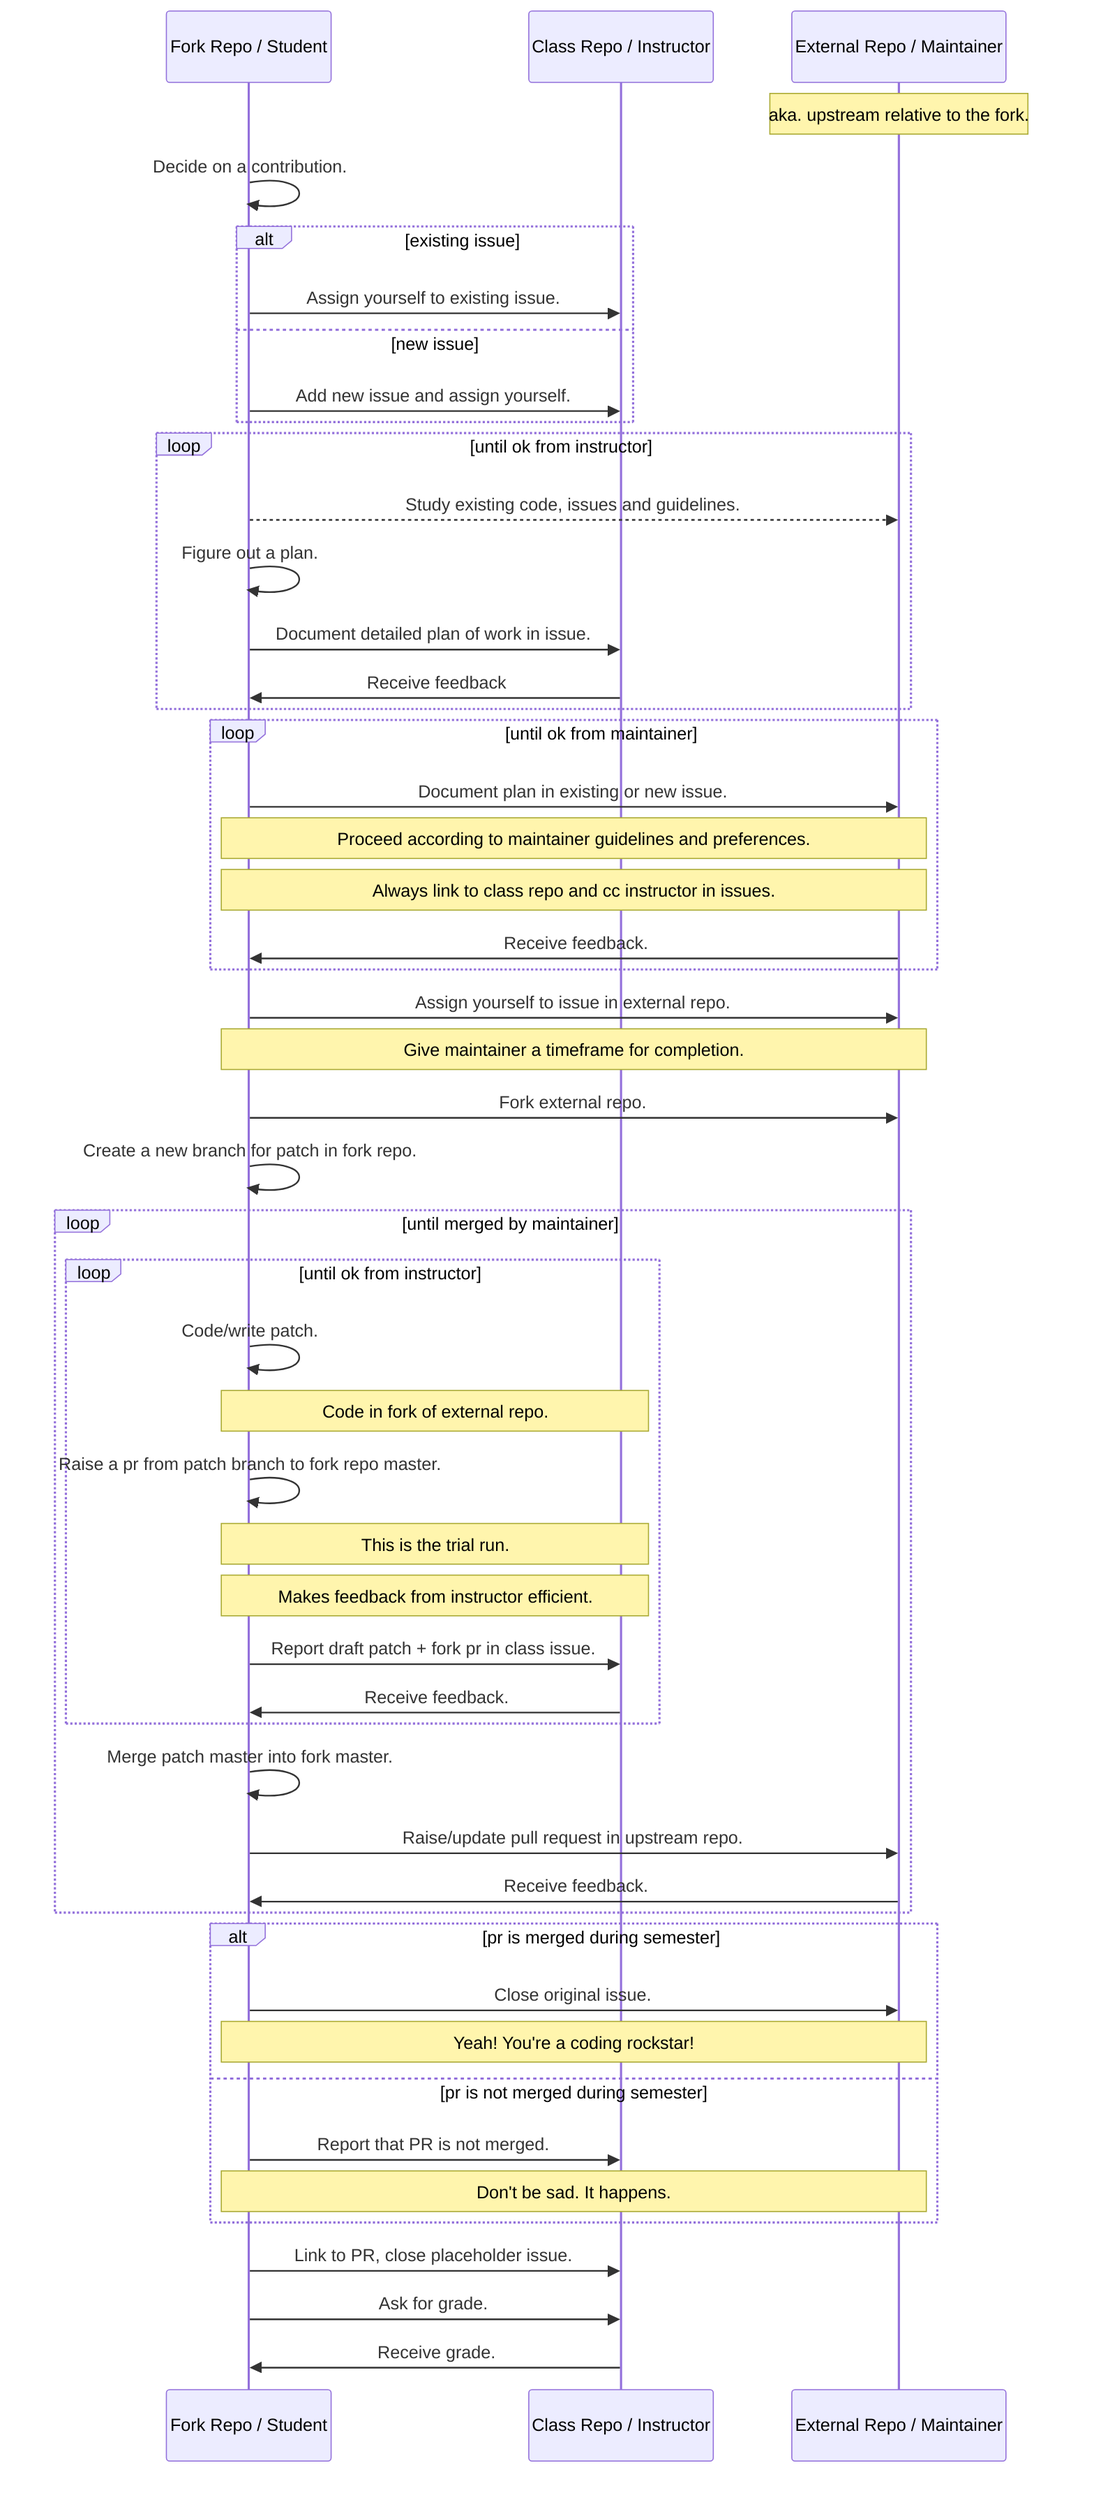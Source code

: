 sequenceDiagram
  participant student as Fork Repo / Student
  participant fossos as Class Repo / Instructor
  participant target as External Repo / Maintainer
  Note over target: aka. upstream relative to the fork.
  student->>student: Decide on a contribution.
  alt existing issue
    student->>fossos: Assign yourself to existing issue.
  else new issue
    student->>fossos: Add new issue and assign yourself.
  end
  loop until ok from instructor
    student-->>target: Study existing code, issues and guidelines.
    student->>student: Figure out a plan.
    student->>fossos: Document detailed plan of work in issue.
    fossos->>student: Receive feedback
  end
  loop until ok from maintainer
    student->>target: Document plan in existing or new issue.
    Note over student,target: Proceed according to maintainer guidelines and preferences.
    Note over student,target: Always link to class repo and cc instructor in issues.
    target->>student: Receive feedback.
  end
  student->>target: Assign yourself to issue in external repo.
  Note over student,target: Give maintainer a timeframe for completion.
  student->>target: Fork external repo.
  student->>student: Create a new branch for patch in fork repo.
  loop until merged by maintainer
    loop until ok from instructor
      student->>student: Code/write patch.
      Note over student,fossos: Code in fork of external repo.
      student->>student: Raise a pr from patch branch to fork repo master.
      Note over student,fossos: This is the trial run.
      Note over student,fossos: Makes feedback from instructor efficient.
      student->>fossos: Report draft patch + fork pr in class issue.
      fossos->>student: Receive feedback.
    end
    student->>student: Merge patch master into fork master.
    student->>target: Raise/update pull request in upstream repo.
    target->>student: Receive feedback.
  end
  alt pr is merged during semester
    student->>target: Close original issue.
    Note over student,target: Yeah! You're a coding rockstar!
  else pr is not merged during semester
    student->>fossos: Report that PR is not merged.
    Note over student,target: Don't be sad. It happens.
  end
  student->>fossos: Link to PR, close placeholder issue.
  student->>fossos: Ask for grade.
  fossos->>student: Receive grade.